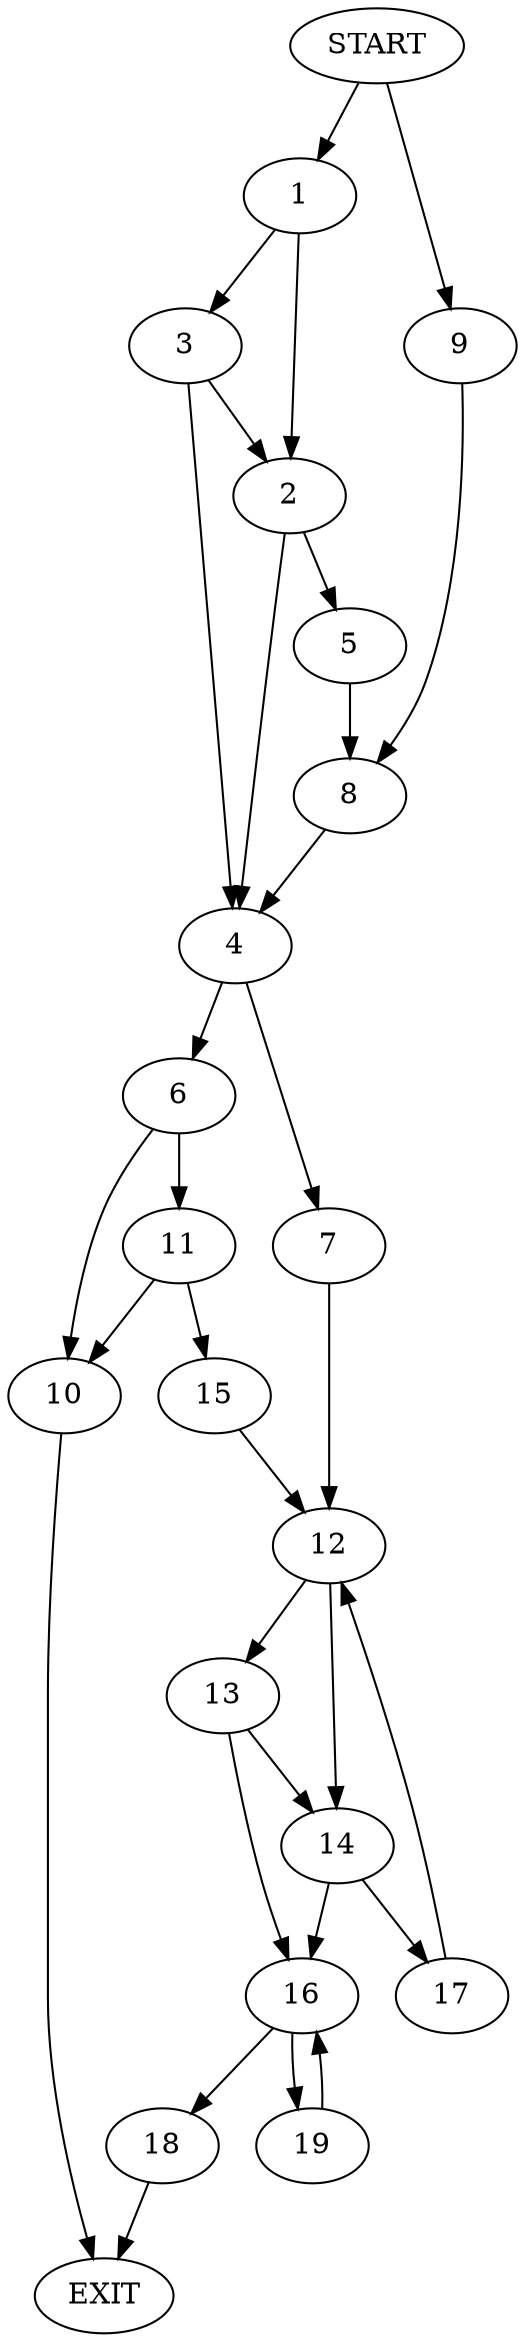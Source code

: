 digraph {
0 [label="START"];
1;
2;
3;
4;
5;
6;
7;
8;
9;
10;
11;
12;
13;
14;
15;
16;
17;
18;
19;
20 [label="EXIT"];
0 -> 1;
1 -> 2;
1 -> 3;
3 -> 2;
3 -> 4;
2 -> 4;
2 -> 5;
4 -> 6;
4 -> 7;
5 -> 8;
8 -> 4;
0 -> 9;
9 -> 8;
6 -> 10;
6 -> 11;
7 -> 12;
12 -> 13;
12 -> 14;
10 -> 20;
11 -> 10;
11 -> 15;
15 -> 12;
13 -> 14;
13 -> 16;
14 -> 16;
14 -> 17;
16 -> 18;
16 -> 19;
17 -> 12;
18 -> 20;
19 -> 16;
}